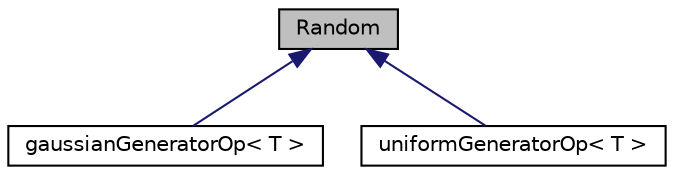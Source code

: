 digraph "Random"
{
  bgcolor="transparent";
  edge [fontname="Helvetica",fontsize="10",labelfontname="Helvetica",labelfontsize="10"];
  node [fontname="Helvetica",fontsize="10",shape=record];
  Node1 [label="Random",height=0.2,width=0.4,color="black", fillcolor="grey75", style="filled" fontcolor="black"];
  Node1 -> Node2 [dir="back",color="midnightblue",fontsize="10",style="solid",fontname="Helvetica"];
  Node2 [label="gaussianGeneratorOp\< T \>",height=0.2,width=0.4,color="black",URL="$classFoam_1_1Random_1_1gaussianGeneratorOp.html",tooltip="A generator class returning a gaussian distributed random number. "];
  Node1 -> Node3 [dir="back",color="midnightblue",fontsize="10",style="solid",fontname="Helvetica"];
  Node3 [label="uniformGeneratorOp\< T \>",height=0.2,width=0.4,color="black",URL="$classFoam_1_1Random_1_1uniformGeneratorOp.html",tooltip="A generator class returning a uniformly distributed random number on the given interval. "];
}
